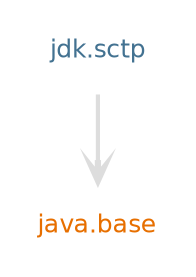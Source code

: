 digraph "jdk.sctp" {
  nodesep=.5;
  ranksep=0.600000;
  pencolor=transparent;
  node [shape=plaintext, fontcolor="#000000", fontname="DejaVuSans", fontsize=12, margin=".2,.2"];
  edge [penwidth=2, color="#999999", arrowhead=open, arrowsize=1];
  subgraph se {
  "java.base" [fontcolor="#e76f00", group=java];
  }
  subgraph jdk {
  "jdk.sctp" [fontcolor="#437291", group=jdk];
  }
  "jdk.sctp" -> "java.base" [color="#dddddd"];
}

